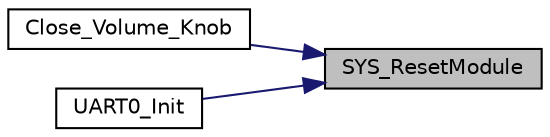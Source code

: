 digraph "SYS_ResetModule"
{
 // LATEX_PDF_SIZE
  edge [fontname="Helvetica",fontsize="10",labelfontname="Helvetica",labelfontsize="10"];
  node [fontname="Helvetica",fontsize="10",shape=record];
  rankdir="RL";
  Node1 [label="SYS_ResetModule",height=0.2,width=0.4,color="black", fillcolor="grey75", style="filled", fontcolor="black",tooltip="This function reset selected modules."];
  Node1 -> Node2 [dir="back",color="midnightblue",fontsize="10",style="solid",fontname="Helvetica"];
  Node2 [label="Close_Volume_Knob",height=0.2,width=0.4,color="black", fillcolor="white", style="filled",URL="$da/d69/group___nano130___basic01___f_u_n_c_t_i_o_n_s.html#ga7dc6dadf2053ab16f87462eff73abedd",tooltip=" "];
  Node1 -> Node3 [dir="back",color="midnightblue",fontsize="10",style="solid",fontname="Helvetica"];
  Node3 [label="UART0_Init",height=0.2,width=0.4,color="black", fillcolor="white", style="filled",URL="$da/d69/group___nano130___basic01___f_u_n_c_t_i_o_n_s.html#ga69350c8eda537c8519bf9a556b579c47",tooltip="Initiate UART0 as 8-N-1 and 115200 BPS."];
}
